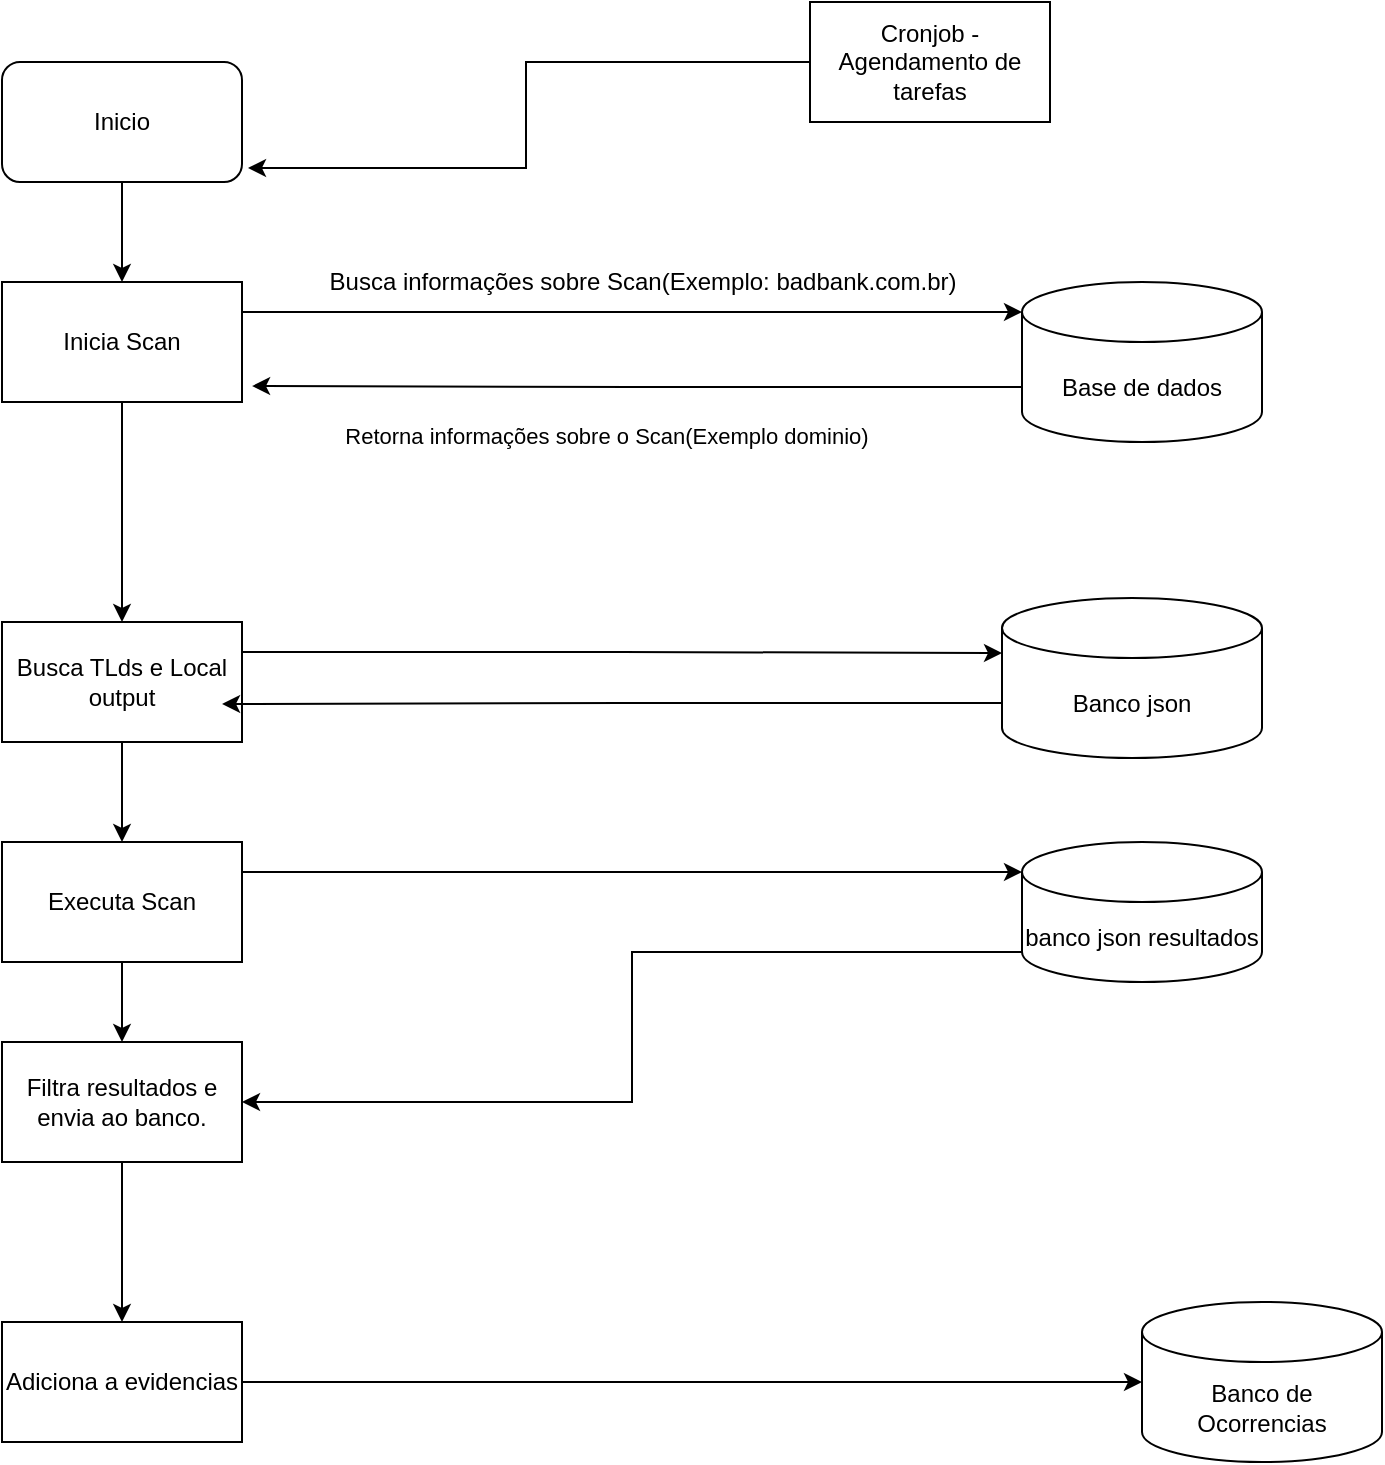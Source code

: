 <mxfile version="16.2.2" type="device"><diagram id="AVcWDPzka89x6DIXy4y5" name="Page-1"><mxGraphModel dx="1350" dy="1962" grid="1" gridSize="10" guides="1" tooltips="1" connect="1" arrows="1" fold="1" page="1" pageScale="1" pageWidth="827" pageHeight="1169" math="0" shadow="0"><root><mxCell id="0"/><mxCell id="1" parent="0"/><mxCell id="5PSuw8ocGTggj0Wq_w5U-4" style="edgeStyle=orthogonalEdgeStyle;rounded=0;orthogonalLoop=1;jettySize=auto;html=1;exitX=1;exitY=0.25;exitDx=0;exitDy=0;entryX=0;entryY=0;entryDx=0;entryDy=15;entryPerimeter=0;" edge="1" parent="1" source="5PSuw8ocGTggj0Wq_w5U-2" target="5PSuw8ocGTggj0Wq_w5U-3"><mxGeometry relative="1" as="geometry"/></mxCell><mxCell id="5PSuw8ocGTggj0Wq_w5U-17" style="edgeStyle=orthogonalEdgeStyle;rounded=0;orthogonalLoop=1;jettySize=auto;html=1;exitX=0.5;exitY=1;exitDx=0;exitDy=0;" edge="1" parent="1" source="5PSuw8ocGTggj0Wq_w5U-2" target="5PSuw8ocGTggj0Wq_w5U-9"><mxGeometry relative="1" as="geometry"/></mxCell><mxCell id="5PSuw8ocGTggj0Wq_w5U-2" value="Inicia Scan" style="rounded=0;whiteSpace=wrap;html=1;" vertex="1" parent="1"><mxGeometry x="10" y="80" width="120" height="60" as="geometry"/></mxCell><mxCell id="5PSuw8ocGTggj0Wq_w5U-6" style="edgeStyle=orthogonalEdgeStyle;rounded=0;orthogonalLoop=1;jettySize=auto;html=1;exitX=0;exitY=0;exitDx=0;exitDy=52.5;exitPerimeter=0;entryX=1.042;entryY=0.867;entryDx=0;entryDy=0;entryPerimeter=0;" edge="1" parent="1" source="5PSuw8ocGTggj0Wq_w5U-3" target="5PSuw8ocGTggj0Wq_w5U-2"><mxGeometry relative="1" as="geometry"/></mxCell><mxCell id="5PSuw8ocGTggj0Wq_w5U-7" value="Retorna informações sobre o Scan(Exemplo dominio)" style="edgeLabel;html=1;align=center;verticalAlign=middle;resizable=0;points=[];" vertex="1" connectable="0" parent="5PSuw8ocGTggj0Wq_w5U-6"><mxGeometry x="0.313" y="4" relative="1" as="geometry"><mxPoint x="44" y="21" as="offset"/></mxGeometry></mxCell><mxCell id="5PSuw8ocGTggj0Wq_w5U-3" value="Base de dados" style="shape=cylinder3;whiteSpace=wrap;html=1;boundedLbl=1;backgroundOutline=1;size=15;" vertex="1" parent="1"><mxGeometry x="520" y="80" width="120" height="80" as="geometry"/></mxCell><mxCell id="5PSuw8ocGTggj0Wq_w5U-5" value="Busca informações sobre Scan(Exemplo: badbank.com.br)" style="text;html=1;align=center;verticalAlign=middle;resizable=0;points=[];autosize=1;strokeColor=none;fillColor=none;" vertex="1" parent="1"><mxGeometry x="165" y="70" width="330" height="20" as="geometry"/></mxCell><mxCell id="5PSuw8ocGTggj0Wq_w5U-11" style="edgeStyle=orthogonalEdgeStyle;rounded=0;orthogonalLoop=1;jettySize=auto;html=1;exitX=1;exitY=0.25;exitDx=0;exitDy=0;entryX=0;entryY=0;entryDx=0;entryDy=27.5;entryPerimeter=0;" edge="1" parent="1" source="5PSuw8ocGTggj0Wq_w5U-9" target="5PSuw8ocGTggj0Wq_w5U-10"><mxGeometry relative="1" as="geometry"/></mxCell><mxCell id="5PSuw8ocGTggj0Wq_w5U-18" style="edgeStyle=orthogonalEdgeStyle;rounded=0;orthogonalLoop=1;jettySize=auto;html=1;exitX=0.5;exitY=1;exitDx=0;exitDy=0;entryX=0.5;entryY=0;entryDx=0;entryDy=0;" edge="1" parent="1" source="5PSuw8ocGTggj0Wq_w5U-9" target="5PSuw8ocGTggj0Wq_w5U-13"><mxGeometry relative="1" as="geometry"/></mxCell><mxCell id="5PSuw8ocGTggj0Wq_w5U-9" value="Busca TLds e Local output" style="rounded=0;whiteSpace=wrap;html=1;" vertex="1" parent="1"><mxGeometry x="10" y="250" width="120" height="60" as="geometry"/></mxCell><mxCell id="5PSuw8ocGTggj0Wq_w5U-12" style="edgeStyle=orthogonalEdgeStyle;rounded=0;orthogonalLoop=1;jettySize=auto;html=1;exitX=0;exitY=0;exitDx=0;exitDy=52.5;exitPerimeter=0;entryX=0.917;entryY=0.683;entryDx=0;entryDy=0;entryPerimeter=0;" edge="1" parent="1" source="5PSuw8ocGTggj0Wq_w5U-10" target="5PSuw8ocGTggj0Wq_w5U-9"><mxGeometry relative="1" as="geometry"/></mxCell><mxCell id="5PSuw8ocGTggj0Wq_w5U-10" value="Banco json" style="shape=cylinder3;whiteSpace=wrap;html=1;boundedLbl=1;backgroundOutline=1;size=15;" vertex="1" parent="1"><mxGeometry x="510" y="238" width="130" height="80" as="geometry"/></mxCell><mxCell id="5PSuw8ocGTggj0Wq_w5U-16" style="edgeStyle=orthogonalEdgeStyle;rounded=0;orthogonalLoop=1;jettySize=auto;html=1;exitX=1;exitY=0.25;exitDx=0;exitDy=0;entryX=0;entryY=0;entryDx=0;entryDy=15;entryPerimeter=0;" edge="1" parent="1" source="5PSuw8ocGTggj0Wq_w5U-13" target="5PSuw8ocGTggj0Wq_w5U-15"><mxGeometry relative="1" as="geometry"/></mxCell><mxCell id="5PSuw8ocGTggj0Wq_w5U-19" style="edgeStyle=orthogonalEdgeStyle;rounded=0;orthogonalLoop=1;jettySize=auto;html=1;exitX=0.5;exitY=1;exitDx=0;exitDy=0;entryX=0.5;entryY=0;entryDx=0;entryDy=0;" edge="1" parent="1" source="5PSuw8ocGTggj0Wq_w5U-13" target="5PSuw8ocGTggj0Wq_w5U-14"><mxGeometry relative="1" as="geometry"/></mxCell><mxCell id="5PSuw8ocGTggj0Wq_w5U-13" value="Executa Scan" style="rounded=0;whiteSpace=wrap;html=1;" vertex="1" parent="1"><mxGeometry x="10" y="360" width="120" height="60" as="geometry"/></mxCell><mxCell id="5PSuw8ocGTggj0Wq_w5U-24" value="" style="edgeStyle=orthogonalEdgeStyle;rounded=0;orthogonalLoop=1;jettySize=auto;html=1;" edge="1" parent="1" source="5PSuw8ocGTggj0Wq_w5U-14" target="5PSuw8ocGTggj0Wq_w5U-23"><mxGeometry relative="1" as="geometry"/></mxCell><mxCell id="5PSuw8ocGTggj0Wq_w5U-14" value="Filtra resultados e envia ao banco." style="rounded=0;whiteSpace=wrap;html=1;" vertex="1" parent="1"><mxGeometry x="10" y="460" width="120" height="60" as="geometry"/></mxCell><mxCell id="5PSuw8ocGTggj0Wq_w5U-20" style="edgeStyle=orthogonalEdgeStyle;rounded=0;orthogonalLoop=1;jettySize=auto;html=1;exitX=0;exitY=1;exitDx=0;exitDy=-15;exitPerimeter=0;entryX=1;entryY=0.5;entryDx=0;entryDy=0;" edge="1" parent="1" source="5PSuw8ocGTggj0Wq_w5U-15" target="5PSuw8ocGTggj0Wq_w5U-14"><mxGeometry relative="1" as="geometry"/></mxCell><mxCell id="5PSuw8ocGTggj0Wq_w5U-15" value="banco json resultados" style="shape=cylinder3;whiteSpace=wrap;html=1;boundedLbl=1;backgroundOutline=1;size=15;" vertex="1" parent="1"><mxGeometry x="520" y="360" width="120" height="70" as="geometry"/></mxCell><mxCell id="5PSuw8ocGTggj0Wq_w5U-22" value="Banco de Ocorrencias" style="shape=cylinder3;whiteSpace=wrap;html=1;boundedLbl=1;backgroundOutline=1;size=15;" vertex="1" parent="1"><mxGeometry x="580" y="590" width="120" height="80" as="geometry"/></mxCell><mxCell id="5PSuw8ocGTggj0Wq_w5U-25" style="edgeStyle=orthogonalEdgeStyle;rounded=0;orthogonalLoop=1;jettySize=auto;html=1;" edge="1" parent="1" source="5PSuw8ocGTggj0Wq_w5U-23"><mxGeometry relative="1" as="geometry"><mxPoint x="580" y="630" as="targetPoint"/></mxGeometry></mxCell><mxCell id="5PSuw8ocGTggj0Wq_w5U-23" value="Adiciona a evidencias" style="whiteSpace=wrap;html=1;rounded=0;" vertex="1" parent="1"><mxGeometry x="10" y="600" width="120" height="60" as="geometry"/></mxCell><mxCell id="5PSuw8ocGTggj0Wq_w5U-27" style="edgeStyle=orthogonalEdgeStyle;rounded=0;orthogonalLoop=1;jettySize=auto;html=1;entryX=0.5;entryY=0;entryDx=0;entryDy=0;" edge="1" parent="1" source="5PSuw8ocGTggj0Wq_w5U-26" target="5PSuw8ocGTggj0Wq_w5U-2"><mxGeometry relative="1" as="geometry"/></mxCell><mxCell id="5PSuw8ocGTggj0Wq_w5U-26" value="Inicio" style="rounded=1;whiteSpace=wrap;html=1;" vertex="1" parent="1"><mxGeometry x="10" y="-30" width="120" height="60" as="geometry"/></mxCell><mxCell id="5PSuw8ocGTggj0Wq_w5U-29" style="edgeStyle=orthogonalEdgeStyle;rounded=0;orthogonalLoop=1;jettySize=auto;html=1;exitX=0;exitY=0.5;exitDx=0;exitDy=0;entryX=1.025;entryY=0.883;entryDx=0;entryDy=0;entryPerimeter=0;" edge="1" parent="1" source="5PSuw8ocGTggj0Wq_w5U-28" target="5PSuw8ocGTggj0Wq_w5U-26"><mxGeometry relative="1" as="geometry"/></mxCell><mxCell id="5PSuw8ocGTggj0Wq_w5U-28" value="Cronjob - Agendamento de tarefas" style="rounded=0;whiteSpace=wrap;html=1;" vertex="1" parent="1"><mxGeometry x="414" y="-60" width="120" height="60" as="geometry"/></mxCell></root></mxGraphModel></diagram></mxfile>
